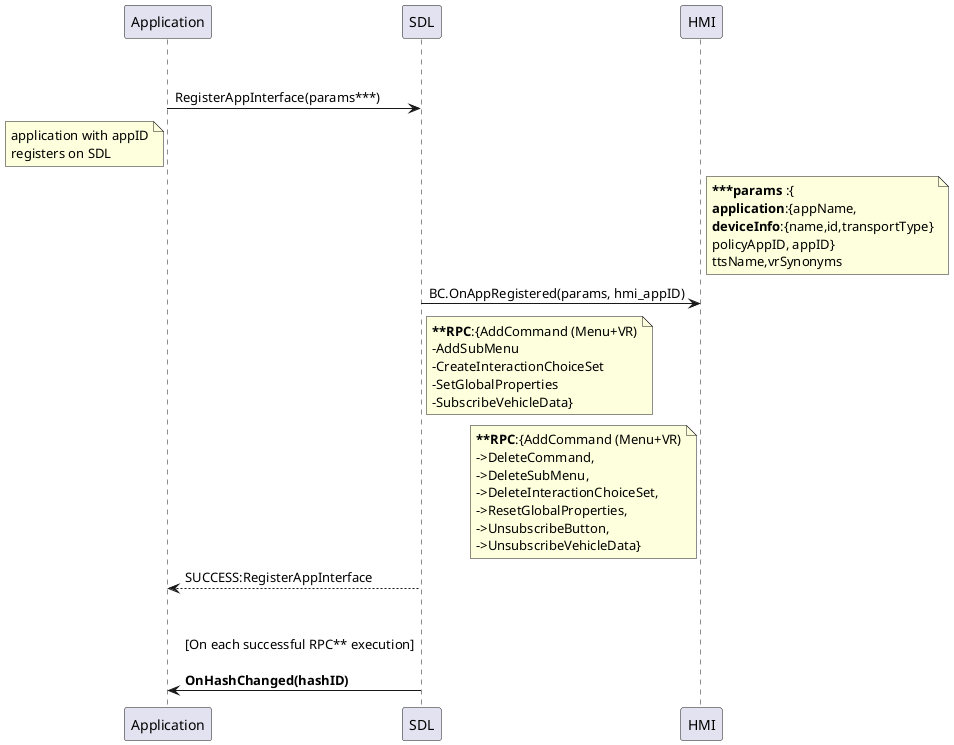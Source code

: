 @startuml
Application -> SDL: \n\nRegisterAppInterface(params***)
note left of Application: application with appID\nregisters on SDL 
note right of HMI:*******\ **params** :{\n**application**:{appName,\n**deviceInfo**:{name,id,transportType}\npolicyAppID, appID}\nttsName,vrSynonyms
SDL -> HMI: BC.OnAppRegistered(params, hmi_appID) 
note right of SDL: ****RPC**:{AddCommand (Menu+VR)\n-AddSubMenu\n-CreateInteractionChoiceSet\n-SetGlobalProperties\n-SubscribeVehicleData}
note left of HMI:****RPC**:{AddCommand (Menu+VR)\n->DeleteCommand,\n->DeleteSubMenu,\n->DeleteInteractionChoiceSet,\n->ResetGlobalProperties,\n->UnsubscribeButton,\n->UnsubscribeVehicleData}
SDL ---> Application: SUCCESS:RegisterAppInterface  
SDL -> Application: \n\n[On each successful RPC** execution]\n\n**OnHashChanged(hashID)**
@enduml
